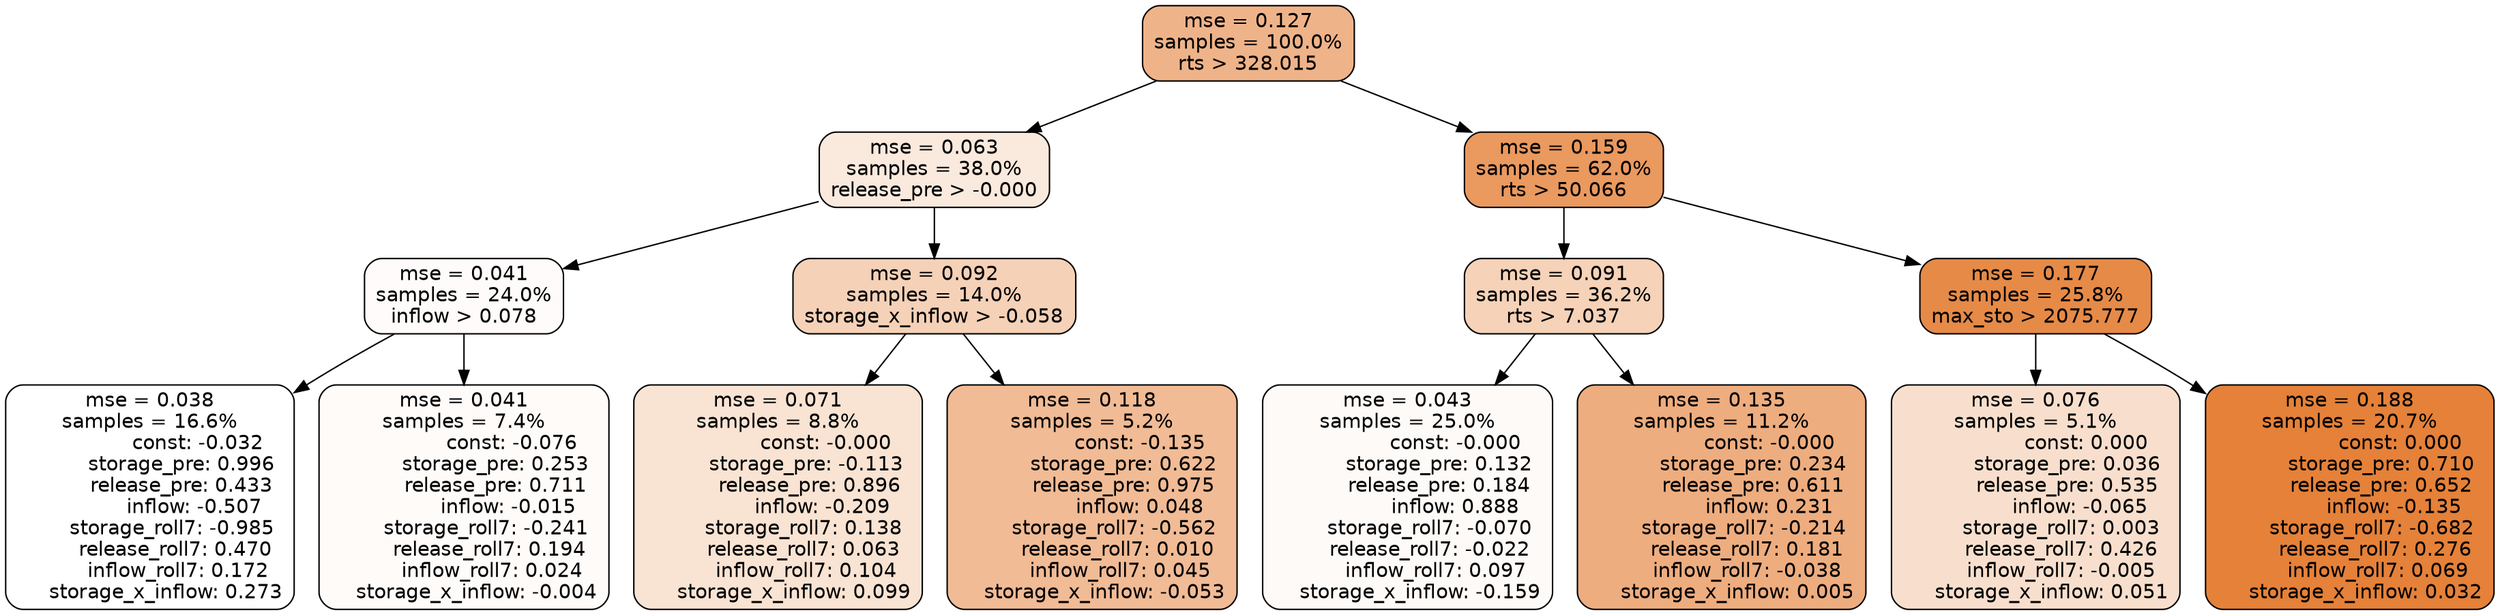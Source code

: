 digraph tree {
node [shape=rectangle, style="filled, rounded", color="black", fontname=helvetica] ;
edge [fontname=helvetica] ;
	"0" [label="mse = 0.127
samples = 100.0%
rts > 328.015", fillcolor="#efb389"]
	"8" [label="mse = 0.063
samples = 38.0%
release_pre > -0.000", fillcolor="#fae9dd"]
	"1" [label="mse = 0.159
samples = 62.0%
rts > 50.066", fillcolor="#ea995f"]
	"9" [label="mse = 0.041
samples = 24.0%
inflow > 0.078", fillcolor="#fefbfa"]
	"12" [label="mse = 0.092
samples = 14.0%
storage_x_inflow > -0.058", fillcolor="#f5d1b7"]
	"2" [label="mse = 0.091
samples = 36.2%
rts > 7.037", fillcolor="#f5d2b8"]
	"5" [label="mse = 0.177
samples = 25.8%
max_sto > 2075.777", fillcolor="#e68a47"]
	"10" [label="mse = 0.038
samples = 16.6%
               const: -0.032
          storage_pre: 0.996
          release_pre: 0.433
              inflow: -0.507
       storage_roll7: -0.985
        release_roll7: 0.470
         inflow_roll7: 0.172
     storage_x_inflow: 0.273", fillcolor="#ffffff"]
	"11" [label="mse = 0.041
samples = 7.4%
               const: -0.076
          storage_pre: 0.253
          release_pre: 0.711
              inflow: -0.015
       storage_roll7: -0.241
        release_roll7: 0.194
         inflow_roll7: 0.024
    storage_x_inflow: -0.004", fillcolor="#fefbf9"]
	"13" [label="mse = 0.071
samples = 8.8%
               const: -0.000
         storage_pre: -0.113
          release_pre: 0.896
              inflow: -0.209
        storage_roll7: 0.138
        release_roll7: 0.063
         inflow_roll7: 0.104
     storage_x_inflow: 0.099", fillcolor="#f9e3d3"]
	"14" [label="mse = 0.118
samples = 5.2%
               const: -0.135
          storage_pre: 0.622
          release_pre: 0.975
               inflow: 0.048
       storage_roll7: -0.562
        release_roll7: 0.010
         inflow_roll7: 0.045
    storage_x_inflow: -0.053", fillcolor="#f1bb95"]
	"3" [label="mse = 0.043
samples = 25.0%
               const: -0.000
          storage_pre: 0.132
          release_pre: 0.184
               inflow: 0.888
       storage_roll7: -0.070
       release_roll7: -0.022
         inflow_roll7: 0.097
    storage_x_inflow: -0.159", fillcolor="#fefaf7"]
	"4" [label="mse = 0.135
samples = 11.2%
               const: -0.000
          storage_pre: 0.234
          release_pre: 0.611
               inflow: 0.231
       storage_roll7: -0.214
        release_roll7: 0.181
        inflow_roll7: -0.038
     storage_x_inflow: 0.005", fillcolor="#eead7f"]
	"7" [label="mse = 0.076
samples = 5.1%
                const: 0.000
          storage_pre: 0.036
          release_pre: 0.535
              inflow: -0.065
        storage_roll7: 0.003
        release_roll7: 0.426
        inflow_roll7: -0.005
     storage_x_inflow: 0.051", fillcolor="#f8dfcd"]
	"6" [label="mse = 0.188
samples = 20.7%
                const: 0.000
          storage_pre: 0.710
          release_pre: 0.652
              inflow: -0.135
       storage_roll7: -0.682
        release_roll7: 0.276
         inflow_roll7: 0.069
     storage_x_inflow: 0.032", fillcolor="#e58139"]

	"0" -> "1"
	"0" -> "8"
	"8" -> "9"
	"8" -> "12"
	"1" -> "2"
	"1" -> "5"
	"9" -> "10"
	"9" -> "11"
	"12" -> "13"
	"12" -> "14"
	"2" -> "3"
	"2" -> "4"
	"5" -> "6"
	"5" -> "7"
}